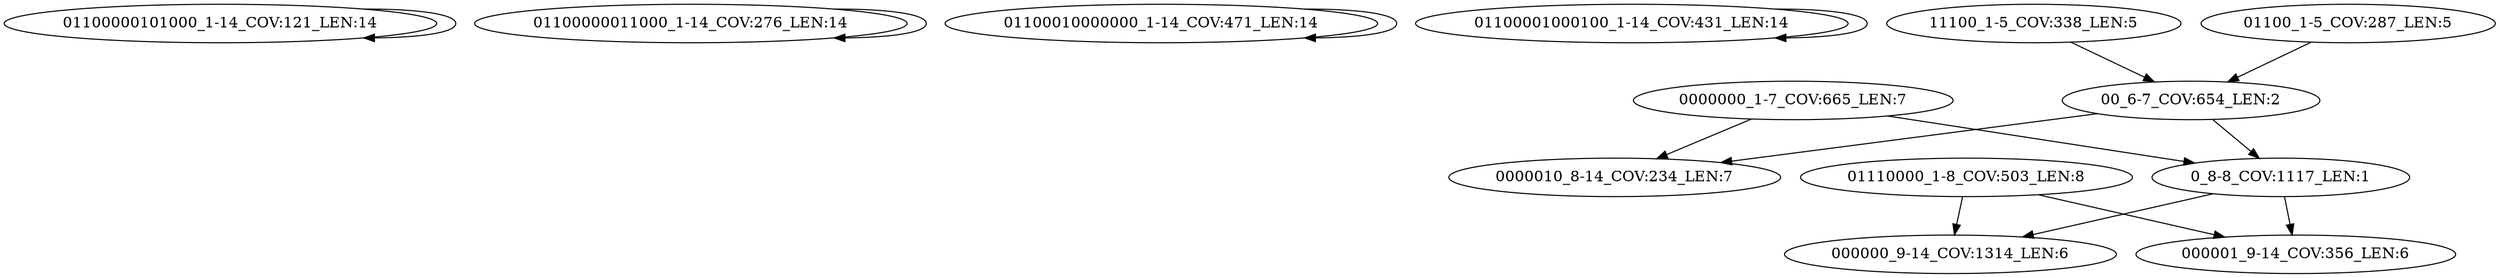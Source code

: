 digraph G {
    "01100000101000_1-14_COV:121_LEN:14" -> "01100000101000_1-14_COV:121_LEN:14";
    "01100000011000_1-14_COV:276_LEN:14" -> "01100000011000_1-14_COV:276_LEN:14";
    "01100010000000_1-14_COV:471_LEN:14" -> "01100010000000_1-14_COV:471_LEN:14";
    "01100001000100_1-14_COV:431_LEN:14" -> "01100001000100_1-14_COV:431_LEN:14";
    "01110000_1-8_COV:503_LEN:8" -> "000000_9-14_COV:1314_LEN:6";
    "01110000_1-8_COV:503_LEN:8" -> "000001_9-14_COV:356_LEN:6";
    "0_8-8_COV:1117_LEN:1" -> "000000_9-14_COV:1314_LEN:6";
    "0_8-8_COV:1117_LEN:1" -> "000001_9-14_COV:356_LEN:6";
    "0000000_1-7_COV:665_LEN:7" -> "0_8-8_COV:1117_LEN:1";
    "0000000_1-7_COV:665_LEN:7" -> "0000010_8-14_COV:234_LEN:7";
    "11100_1-5_COV:338_LEN:5" -> "00_6-7_COV:654_LEN:2";
    "01100_1-5_COV:287_LEN:5" -> "00_6-7_COV:654_LEN:2";
    "00_6-7_COV:654_LEN:2" -> "0_8-8_COV:1117_LEN:1";
    "00_6-7_COV:654_LEN:2" -> "0000010_8-14_COV:234_LEN:7";
}
